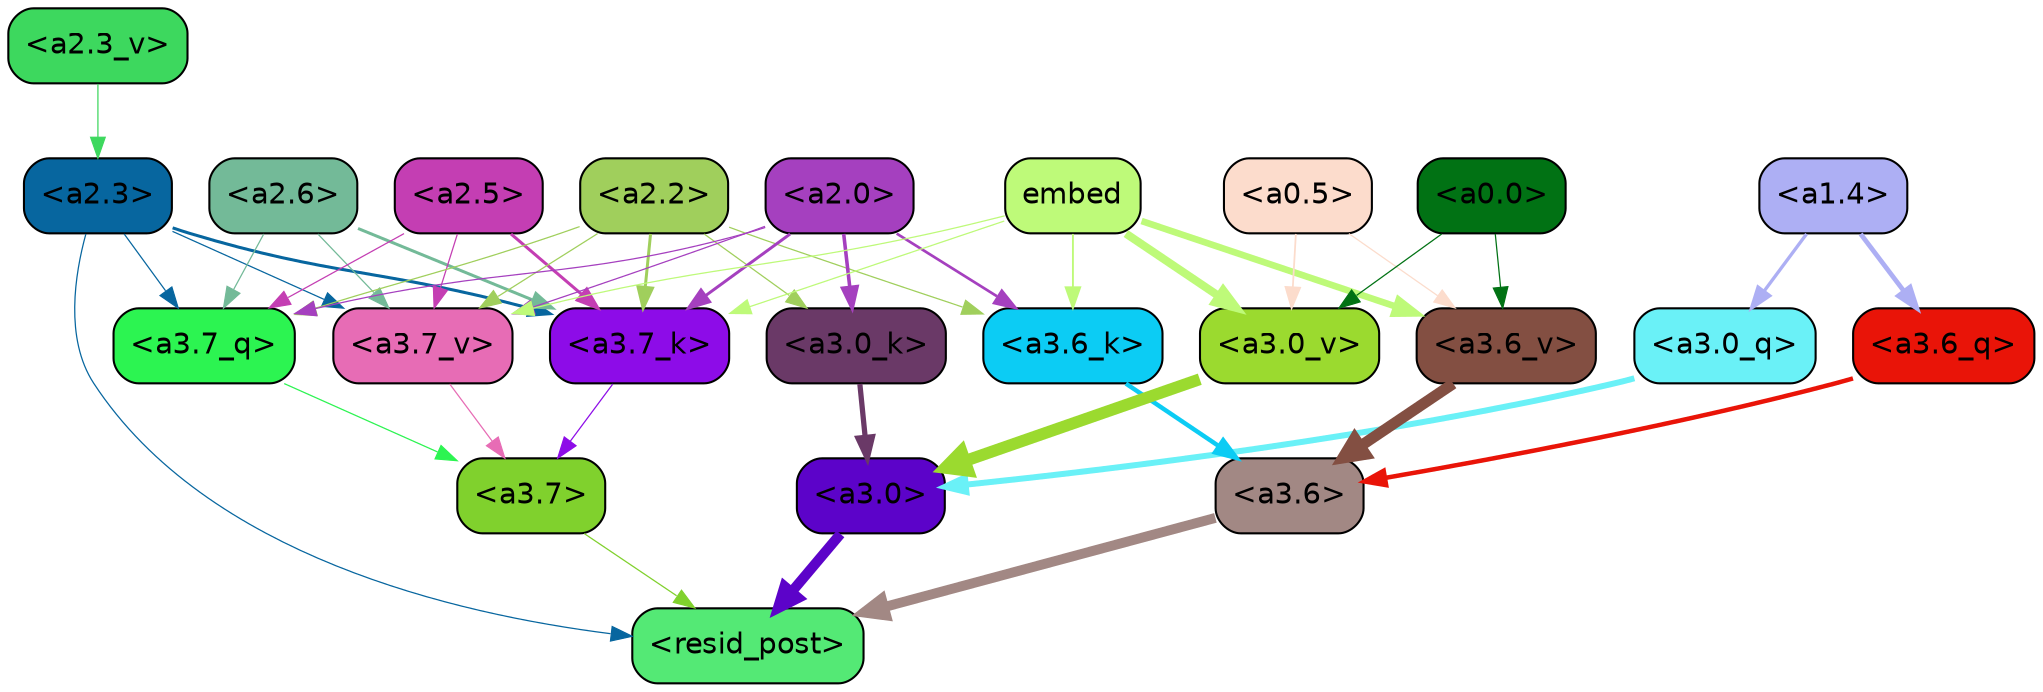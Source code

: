 strict digraph "" {
	graph [bgcolor=transparent,
		layout=dot,
		overlap=false,
		splines=true
	];
	"<a3.7>"	[color=black,
		fillcolor="#80d12d",
		fontname=Helvetica,
		shape=box,
		style="filled, rounded"];
	"<resid_post>"	[color=black,
		fillcolor="#54e975",
		fontname=Helvetica,
		shape=box,
		style="filled, rounded"];
	"<a3.7>" -> "<resid_post>"	[color="#80d12d",
		penwidth=0.6];
	"<a3.6>"	[color=black,
		fillcolor="#a28884",
		fontname=Helvetica,
		shape=box,
		style="filled, rounded"];
	"<a3.6>" -> "<resid_post>"	[color="#a28884",
		penwidth=4.746312499046326];
	"<a3.0>"	[color=black,
		fillcolor="#5c03c9",
		fontname=Helvetica,
		shape=box,
		style="filled, rounded"];
	"<a3.0>" -> "<resid_post>"	[color="#5c03c9",
		penwidth=4.896343111991882];
	"<a2.3>"	[color=black,
		fillcolor="#07669f",
		fontname=Helvetica,
		shape=box,
		style="filled, rounded"];
	"<a2.3>" -> "<resid_post>"	[color="#07669f",
		penwidth=0.6];
	"<a3.7_q>"	[color=black,
		fillcolor="#2cf451",
		fontname=Helvetica,
		shape=box,
		style="filled, rounded"];
	"<a2.3>" -> "<a3.7_q>"	[color="#07669f",
		penwidth=0.6];
	"<a3.7_k>"	[color=black,
		fillcolor="#8d0ce8",
		fontname=Helvetica,
		shape=box,
		style="filled, rounded"];
	"<a2.3>" -> "<a3.7_k>"	[color="#07669f",
		penwidth=1.467104621231556];
	"<a3.7_v>"	[color=black,
		fillcolor="#e76cb5",
		fontname=Helvetica,
		shape=box,
		style="filled, rounded"];
	"<a2.3>" -> "<a3.7_v>"	[color="#07669f",
		penwidth=0.6];
	"<a3.7_q>" -> "<a3.7>"	[color="#2cf451",
		penwidth=0.6];
	"<a3.6_q>"	[color=black,
		fillcolor="#e91408",
		fontname=Helvetica,
		shape=box,
		style="filled, rounded"];
	"<a3.6_q>" -> "<a3.6>"	[color="#e91408",
		penwidth=2.160832464694977];
	"<a3.0_q>"	[color=black,
		fillcolor="#6af1f7",
		fontname=Helvetica,
		shape=box,
		style="filled, rounded"];
	"<a3.0_q>" -> "<a3.0>"	[color="#6af1f7",
		penwidth=2.870753765106201];
	"<a3.7_k>" -> "<a3.7>"	[color="#8d0ce8",
		penwidth=0.6];
	"<a3.6_k>"	[color=black,
		fillcolor="#0cccf4",
		fontname=Helvetica,
		shape=box,
		style="filled, rounded"];
	"<a3.6_k>" -> "<a3.6>"	[color="#0cccf4",
		penwidth=2.13908451795578];
	"<a3.0_k>"	[color=black,
		fillcolor="#6a3967",
		fontname=Helvetica,
		shape=box,
		style="filled, rounded"];
	"<a3.0_k>" -> "<a3.0>"	[color="#6a3967",
		penwidth=2.520303964614868];
	"<a3.7_v>" -> "<a3.7>"	[color="#e76cb5",
		penwidth=0.6];
	"<a3.6_v>"	[color=black,
		fillcolor="#834f42",
		fontname=Helvetica,
		shape=box,
		style="filled, rounded"];
	"<a3.6_v>" -> "<a3.6>"	[color="#834f42",
		penwidth=5.297133803367615];
	"<a3.0_v>"	[color=black,
		fillcolor="#9bda2f",
		fontname=Helvetica,
		shape=box,
		style="filled, rounded"];
	"<a3.0_v>" -> "<a3.0>"	[color="#9bda2f",
		penwidth=5.680712580680847];
	"<a2.6>"	[color=black,
		fillcolor="#73ba98",
		fontname=Helvetica,
		shape=box,
		style="filled, rounded"];
	"<a2.6>" -> "<a3.7_q>"	[color="#73ba98",
		penwidth=0.6];
	"<a2.6>" -> "<a3.7_k>"	[color="#73ba98",
		penwidth=1.4453159049153328];
	"<a2.6>" -> "<a3.7_v>"	[color="#73ba98",
		penwidth=0.6];
	"<a2.5>"	[color=black,
		fillcolor="#c43eb3",
		fontname=Helvetica,
		shape=box,
		style="filled, rounded"];
	"<a2.5>" -> "<a3.7_q>"	[color="#c43eb3",
		penwidth=0.6];
	"<a2.5>" -> "<a3.7_k>"	[color="#c43eb3",
		penwidth=1.4526091292500496];
	"<a2.5>" -> "<a3.7_v>"	[color="#c43eb3",
		penwidth=0.6];
	"<a2.2>"	[color=black,
		fillcolor="#a0cf5c",
		fontname=Helvetica,
		shape=box,
		style="filled, rounded"];
	"<a2.2>" -> "<a3.7_q>"	[color="#a0cf5c",
		penwidth=0.6];
	"<a2.2>" -> "<a3.7_k>"	[color="#a0cf5c",
		penwidth=1.4310357049107552];
	"<a2.2>" -> "<a3.6_k>"	[color="#a0cf5c",
		penwidth=0.6];
	"<a2.2>" -> "<a3.0_k>"	[color="#a0cf5c",
		penwidth=0.6];
	"<a2.2>" -> "<a3.7_v>"	[color="#a0cf5c",
		penwidth=0.6];
	"<a2.0>"	[color=black,
		fillcolor="#a540bf",
		fontname=Helvetica,
		shape=box,
		style="filled, rounded"];
	"<a2.0>" -> "<a3.7_q>"	[color="#a540bf",
		penwidth=0.6];
	"<a2.0>" -> "<a3.7_k>"	[color="#a540bf",
		penwidth=1.4314699843525887];
	"<a2.0>" -> "<a3.6_k>"	[color="#a540bf",
		penwidth=1.2950235605239868];
	"<a2.0>" -> "<a3.0_k>"	[color="#a540bf",
		penwidth=1.712992787361145];
	"<a2.0>" -> "<a3.7_v>"	[color="#a540bf",
		penwidth=0.6];
	"<a1.4>"	[color=black,
		fillcolor="#adaff4",
		fontname=Helvetica,
		shape=box,
		style="filled, rounded"];
	"<a1.4>" -> "<a3.6_q>"	[color="#adaff4",
		penwidth=2.2719132900238037];
	"<a1.4>" -> "<a3.0_q>"	[color="#adaff4",
		penwidth=1.5932877659797668];
	embed	[color=black,
		fillcolor="#befa79",
		fontname=Helvetica,
		shape=box,
		style="filled, rounded"];
	embed -> "<a3.7_k>"	[color="#befa79",
		penwidth=0.6];
	embed -> "<a3.6_k>"	[color="#befa79",
		penwidth=0.891706109046936];
	embed -> "<a3.7_v>"	[color="#befa79",
		penwidth=0.6];
	embed -> "<a3.6_v>"	[color="#befa79",
		penwidth=3.1766927242279053];
	embed -> "<a3.0_v>"	[color="#befa79",
		penwidth=3.9005755856633186];
	"<a0.5>"	[color=black,
		fillcolor="#fcdccc",
		fontname=Helvetica,
		shape=box,
		style="filled, rounded"];
	"<a0.5>" -> "<a3.6_v>"	[color="#fcdccc",
		penwidth=0.6];
	"<a0.5>" -> "<a3.0_v>"	[color="#fcdccc",
		penwidth=0.8493617177009583];
	"<a0.0>"	[color=black,
		fillcolor="#017214",
		fontname=Helvetica,
		shape=box,
		style="filled, rounded"];
	"<a0.0>" -> "<a3.6_v>"	[color="#017214",
		penwidth=0.6];
	"<a0.0>" -> "<a3.0_v>"	[color="#017214",
		penwidth=0.6];
	"<a2.3_v>"	[color=black,
		fillcolor="#3dd85e",
		fontname=Helvetica,
		shape=box,
		style="filled, rounded"];
	"<a2.3_v>" -> "<a2.3>"	[color="#3dd85e",
		penwidth=0.6];
}
